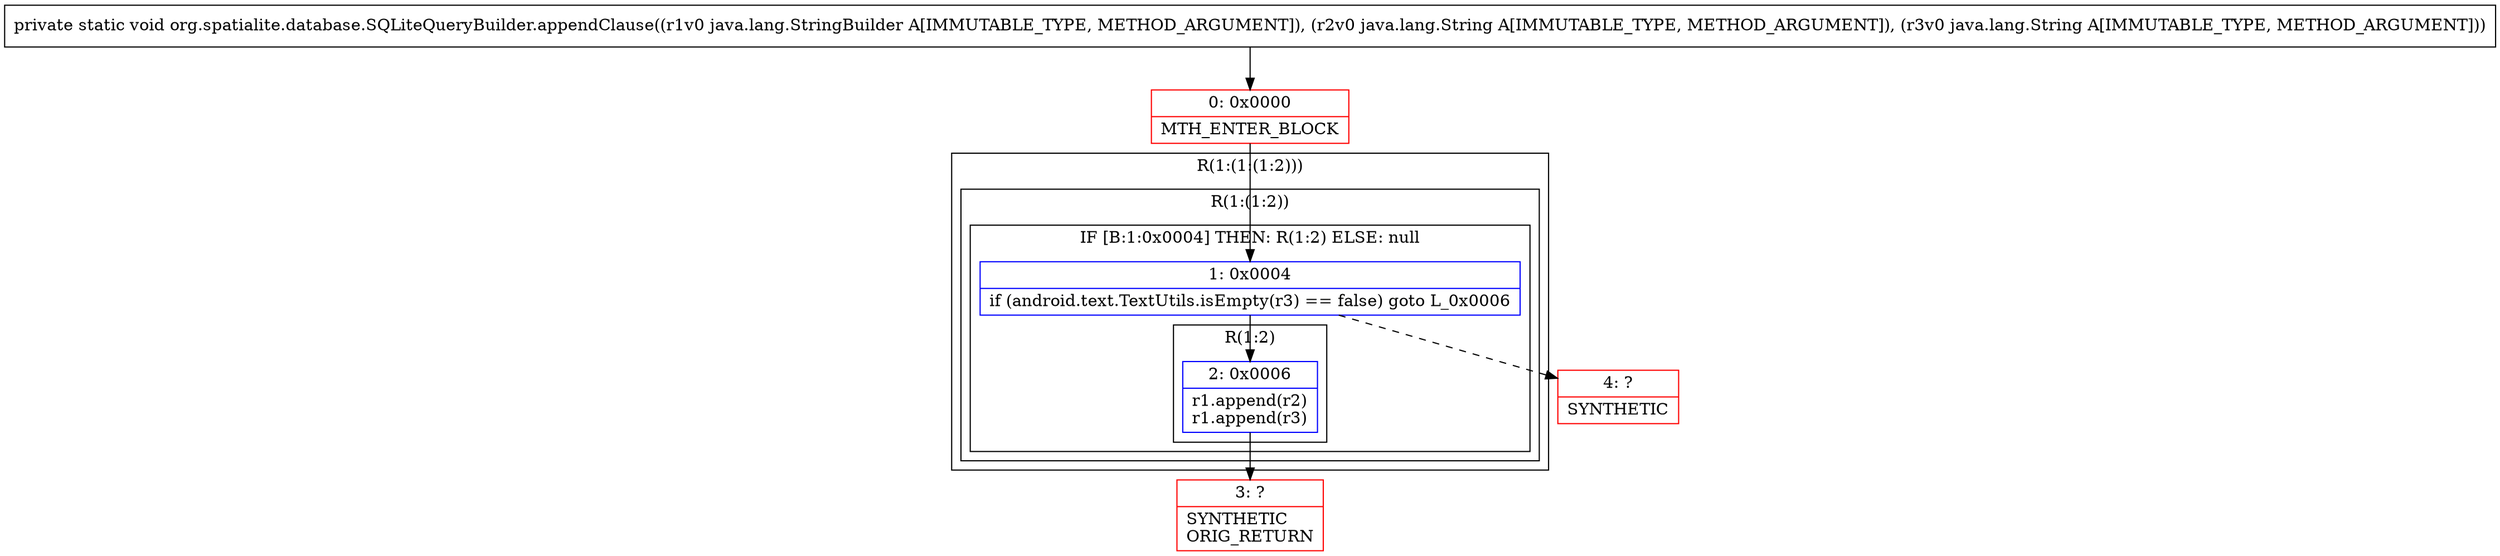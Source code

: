digraph "CFG fororg.spatialite.database.SQLiteQueryBuilder.appendClause(Ljava\/lang\/StringBuilder;Ljava\/lang\/String;Ljava\/lang\/String;)V" {
subgraph cluster_Region_1757578749 {
label = "R(1:(1:(1:2)))";
node [shape=record,color=blue];
subgraph cluster_Region_1901951799 {
label = "R(1:(1:2))";
node [shape=record,color=blue];
subgraph cluster_IfRegion_632213827 {
label = "IF [B:1:0x0004] THEN: R(1:2) ELSE: null";
node [shape=record,color=blue];
Node_1 [shape=record,label="{1\:\ 0x0004|if (android.text.TextUtils.isEmpty(r3) == false) goto L_0x0006\l}"];
subgraph cluster_Region_1099241188 {
label = "R(1:2)";
node [shape=record,color=blue];
Node_2 [shape=record,label="{2\:\ 0x0006|r1.append(r2)\lr1.append(r3)\l}"];
}
}
}
}
Node_0 [shape=record,color=red,label="{0\:\ 0x0000|MTH_ENTER_BLOCK\l}"];
Node_3 [shape=record,color=red,label="{3\:\ ?|SYNTHETIC\lORIG_RETURN\l}"];
Node_4 [shape=record,color=red,label="{4\:\ ?|SYNTHETIC\l}"];
MethodNode[shape=record,label="{private static void org.spatialite.database.SQLiteQueryBuilder.appendClause((r1v0 java.lang.StringBuilder A[IMMUTABLE_TYPE, METHOD_ARGUMENT]), (r2v0 java.lang.String A[IMMUTABLE_TYPE, METHOD_ARGUMENT]), (r3v0 java.lang.String A[IMMUTABLE_TYPE, METHOD_ARGUMENT])) }"];
MethodNode -> Node_0;
Node_1 -> Node_2;
Node_1 -> Node_4[style=dashed];
Node_2 -> Node_3;
Node_0 -> Node_1;
}

